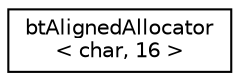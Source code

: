 digraph "Graphical Class Hierarchy"
{
  edge [fontname="Helvetica",fontsize="10",labelfontname="Helvetica",labelfontsize="10"];
  node [fontname="Helvetica",fontsize="10",shape=record];
  rankdir="LR";
  Node1 [label="btAlignedAllocator\l\< char, 16 \>",height=0.2,width=0.4,color="black", fillcolor="white", style="filled",URL="$classbt_aligned_allocator.html"];
}
